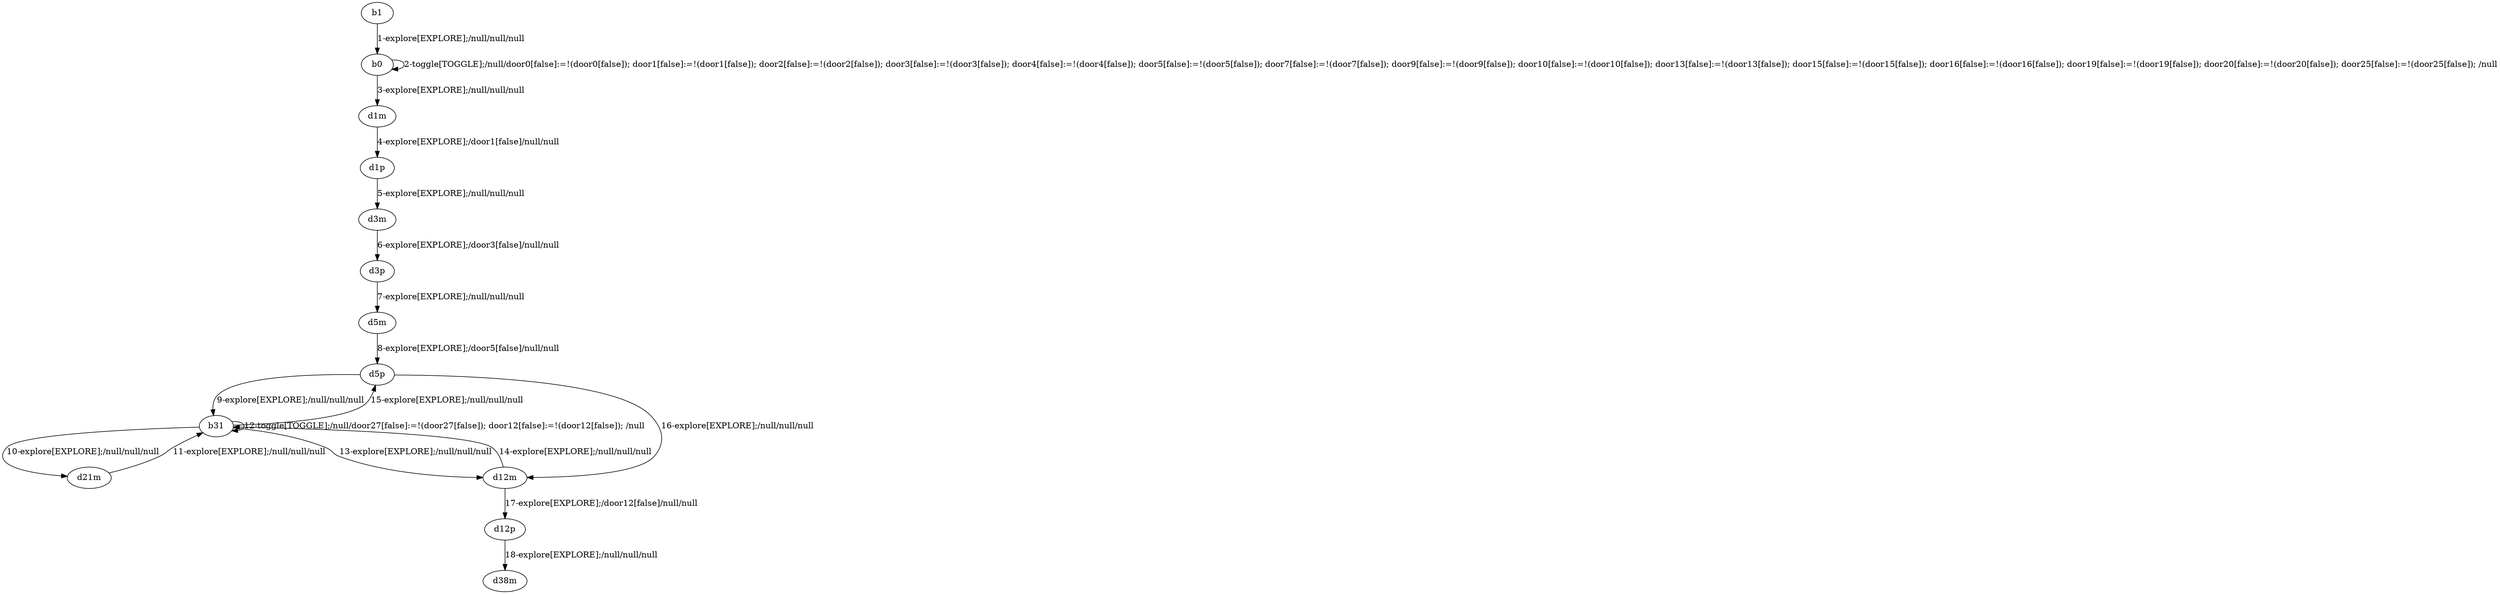 # Total number of goals covered by this test: 7
# d12m --> b31
# d12p --> d38m
# b31 --> d5p
# b31 --> b31
# d5p --> b31
# d12m --> d12p
# b31 --> d21m

digraph g {
"b1" -> "b0" [label = "1-explore[EXPLORE];/null/null/null"];
"b0" -> "b0" [label = "2-toggle[TOGGLE];/null/door0[false]:=!(door0[false]); door1[false]:=!(door1[false]); door2[false]:=!(door2[false]); door3[false]:=!(door3[false]); door4[false]:=!(door4[false]); door5[false]:=!(door5[false]); door7[false]:=!(door7[false]); door9[false]:=!(door9[false]); door10[false]:=!(door10[false]); door13[false]:=!(door13[false]); door15[false]:=!(door15[false]); door16[false]:=!(door16[false]); door19[false]:=!(door19[false]); door20[false]:=!(door20[false]); door25[false]:=!(door25[false]); /null"];
"b0" -> "d1m" [label = "3-explore[EXPLORE];/null/null/null"];
"d1m" -> "d1p" [label = "4-explore[EXPLORE];/door1[false]/null/null"];
"d1p" -> "d3m" [label = "5-explore[EXPLORE];/null/null/null"];
"d3m" -> "d3p" [label = "6-explore[EXPLORE];/door3[false]/null/null"];
"d3p" -> "d5m" [label = "7-explore[EXPLORE];/null/null/null"];
"d5m" -> "d5p" [label = "8-explore[EXPLORE];/door5[false]/null/null"];
"d5p" -> "b31" [label = "9-explore[EXPLORE];/null/null/null"];
"b31" -> "d21m" [label = "10-explore[EXPLORE];/null/null/null"];
"d21m" -> "b31" [label = "11-explore[EXPLORE];/null/null/null"];
"b31" -> "b31" [label = "12-toggle[TOGGLE];/null/door27[false]:=!(door27[false]); door12[false]:=!(door12[false]); /null"];
"b31" -> "d12m" [label = "13-explore[EXPLORE];/null/null/null"];
"d12m" -> "b31" [label = "14-explore[EXPLORE];/null/null/null"];
"b31" -> "d5p" [label = "15-explore[EXPLORE];/null/null/null"];
"d5p" -> "d12m" [label = "16-explore[EXPLORE];/null/null/null"];
"d12m" -> "d12p" [label = "17-explore[EXPLORE];/door12[false]/null/null"];
"d12p" -> "d38m" [label = "18-explore[EXPLORE];/null/null/null"];
}